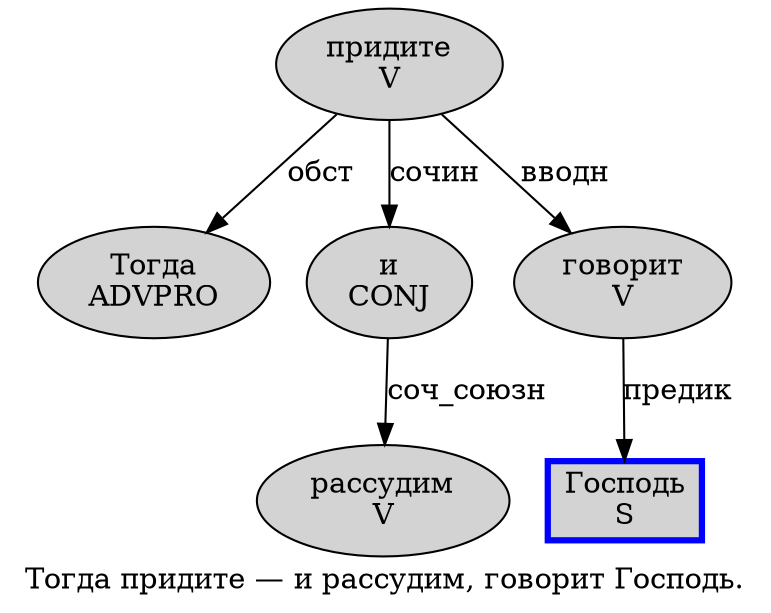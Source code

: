digraph SENTENCE_1609 {
	graph [label="Тогда придите — и рассудим, говорит Господь."]
	node [style=filled]
		0 [label="Тогда
ADVPRO" color="" fillcolor=lightgray penwidth=1 shape=ellipse]
		1 [label="придите
V" color="" fillcolor=lightgray penwidth=1 shape=ellipse]
		3 [label="и
CONJ" color="" fillcolor=lightgray penwidth=1 shape=ellipse]
		4 [label="рассудим
V" color="" fillcolor=lightgray penwidth=1 shape=ellipse]
		6 [label="говорит
V" color="" fillcolor=lightgray penwidth=1 shape=ellipse]
		7 [label="Господь
S" color=blue fillcolor=lightgray penwidth=3 shape=box]
			1 -> 0 [label="обст"]
			1 -> 3 [label="сочин"]
			1 -> 6 [label="вводн"]
			3 -> 4 [label="соч_союзн"]
			6 -> 7 [label="предик"]
}